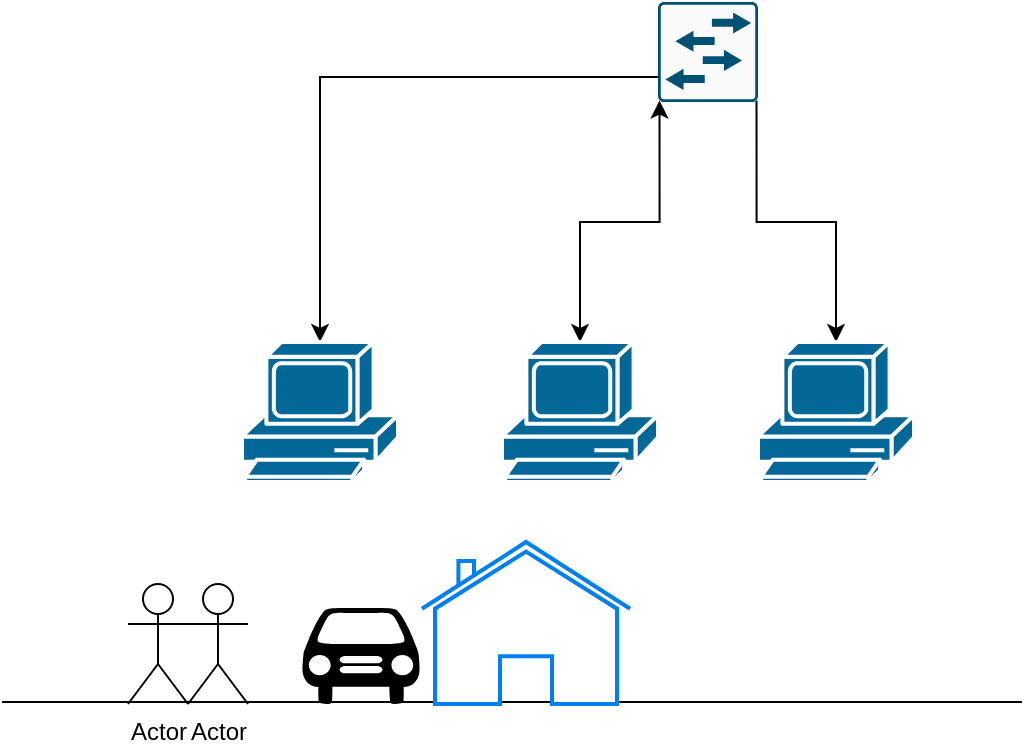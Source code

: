 <mxfile version="23.1.0" type="github">
  <diagram name="Page-1" id="-IhJRgKvzTdqG44v_ITt">
    <mxGraphModel dx="1434" dy="780" grid="1" gridSize="10" guides="1" tooltips="1" connect="1" arrows="1" fold="1" page="1" pageScale="1" pageWidth="827" pageHeight="1169" math="0" shadow="0">
      <root>
        <mxCell id="0" />
        <mxCell id="1" parent="0" />
        <mxCell id="vuH5PDmZ19wNyiz14VQx-15" style="edgeStyle=orthogonalEdgeStyle;rounded=0;orthogonalLoop=1;jettySize=auto;html=1;exitX=0.015;exitY=0.985;exitDx=0;exitDy=0;exitPerimeter=0;startArrow=classic;startFill=1;" edge="1" parent="1" source="vuH5PDmZ19wNyiz14VQx-10" target="vuH5PDmZ19wNyiz14VQx-11">
          <mxGeometry relative="1" as="geometry" />
        </mxCell>
        <mxCell id="vuH5PDmZ19wNyiz14VQx-16" style="edgeStyle=orthogonalEdgeStyle;rounded=0;orthogonalLoop=1;jettySize=auto;html=1;exitX=0.985;exitY=0.985;exitDx=0;exitDy=0;exitPerimeter=0;" edge="1" parent="1" source="vuH5PDmZ19wNyiz14VQx-10" target="vuH5PDmZ19wNyiz14VQx-12">
          <mxGeometry relative="1" as="geometry" />
        </mxCell>
        <mxCell id="vuH5PDmZ19wNyiz14VQx-23" style="edgeStyle=orthogonalEdgeStyle;rounded=0;orthogonalLoop=1;jettySize=auto;html=1;exitX=0;exitY=0.75;exitDx=0;exitDy=0;exitPerimeter=0;" edge="1" parent="1" source="vuH5PDmZ19wNyiz14VQx-10" target="vuH5PDmZ19wNyiz14VQx-22">
          <mxGeometry relative="1" as="geometry" />
        </mxCell>
        <mxCell id="vuH5PDmZ19wNyiz14VQx-10" value="" style="sketch=0;points=[[0.015,0.015,0],[0.985,0.015,0],[0.985,0.985,0],[0.015,0.985,0],[0.25,0,0],[0.5,0,0],[0.75,0,0],[1,0.25,0],[1,0.5,0],[1,0.75,0],[0.75,1,0],[0.5,1,0],[0.25,1,0],[0,0.75,0],[0,0.5,0],[0,0.25,0]];verticalLabelPosition=bottom;html=1;verticalAlign=top;aspect=fixed;align=center;pointerEvents=1;shape=mxgraph.cisco19.rect;prIcon=l2_switch;fillColor=#FAFAFA;strokeColor=#005073;" vertex="1" parent="1">
          <mxGeometry x="398" y="290" width="50" height="50" as="geometry" />
        </mxCell>
        <mxCell id="vuH5PDmZ19wNyiz14VQx-11" value="" style="shape=mxgraph.cisco.computers_and_peripherals.pc;html=1;pointerEvents=1;dashed=0;fillColor=#036897;strokeColor=#ffffff;strokeWidth=2;verticalLabelPosition=bottom;verticalAlign=top;align=center;outlineConnect=0;" vertex="1" parent="1">
          <mxGeometry x="320" y="460" width="78" height="70" as="geometry" />
        </mxCell>
        <mxCell id="vuH5PDmZ19wNyiz14VQx-12" value="" style="shape=mxgraph.cisco.computers_and_peripherals.pc;html=1;pointerEvents=1;dashed=0;fillColor=#036897;strokeColor=#ffffff;strokeWidth=2;verticalLabelPosition=bottom;verticalAlign=top;align=center;outlineConnect=0;" vertex="1" parent="1">
          <mxGeometry x="448" y="460" width="78" height="70" as="geometry" />
        </mxCell>
        <mxCell id="vuH5PDmZ19wNyiz14VQx-22" value="" style="shape=mxgraph.cisco.computers_and_peripherals.pc;html=1;pointerEvents=1;dashed=0;fillColor=#036897;strokeColor=#ffffff;strokeWidth=2;verticalLabelPosition=bottom;verticalAlign=top;align=center;outlineConnect=0;" vertex="1" parent="1">
          <mxGeometry x="190" y="460" width="78" height="70" as="geometry" />
        </mxCell>
        <mxCell id="vuH5PDmZ19wNyiz14VQx-31" value="Actor" style="shape=umlActor;verticalLabelPosition=bottom;verticalAlign=top;html=1;outlineConnect=0;" vertex="1" parent="1">
          <mxGeometry x="163" y="581" width="30" height="60" as="geometry" />
        </mxCell>
        <mxCell id="vuH5PDmZ19wNyiz14VQx-32" value="" style="endArrow=none;html=1;rounded=0;" edge="1" parent="1">
          <mxGeometry width="50" height="50" relative="1" as="geometry">
            <mxPoint x="70" y="640" as="sourcePoint" />
            <mxPoint x="580" y="640" as="targetPoint" />
          </mxGeometry>
        </mxCell>
        <mxCell id="vuH5PDmZ19wNyiz14VQx-33" value="" style="html=1;verticalLabelPosition=bottom;align=center;labelBackgroundColor=#ffffff;verticalAlign=top;strokeWidth=2;strokeColor=#0080F0;shadow=0;dashed=0;shape=mxgraph.ios7.icons.home;" vertex="1" parent="1">
          <mxGeometry x="280" y="560" width="104" height="81" as="geometry" />
        </mxCell>
        <mxCell id="vuH5PDmZ19wNyiz14VQx-34" value="" style="shape=mxgraph.signs.transportation.car_1;html=1;pointerEvents=1;fillColor=#000000;strokeColor=none;verticalLabelPosition=bottom;verticalAlign=top;align=center;" vertex="1" parent="1">
          <mxGeometry x="220" y="593" width="59" height="48" as="geometry" />
        </mxCell>
        <mxCell id="vuH5PDmZ19wNyiz14VQx-35" value="Actor" style="shape=umlActor;verticalLabelPosition=bottom;verticalAlign=top;html=1;outlineConnect=0;" vertex="1" parent="1">
          <mxGeometry x="133" y="581" width="30" height="60" as="geometry" />
        </mxCell>
      </root>
    </mxGraphModel>
  </diagram>
</mxfile>
